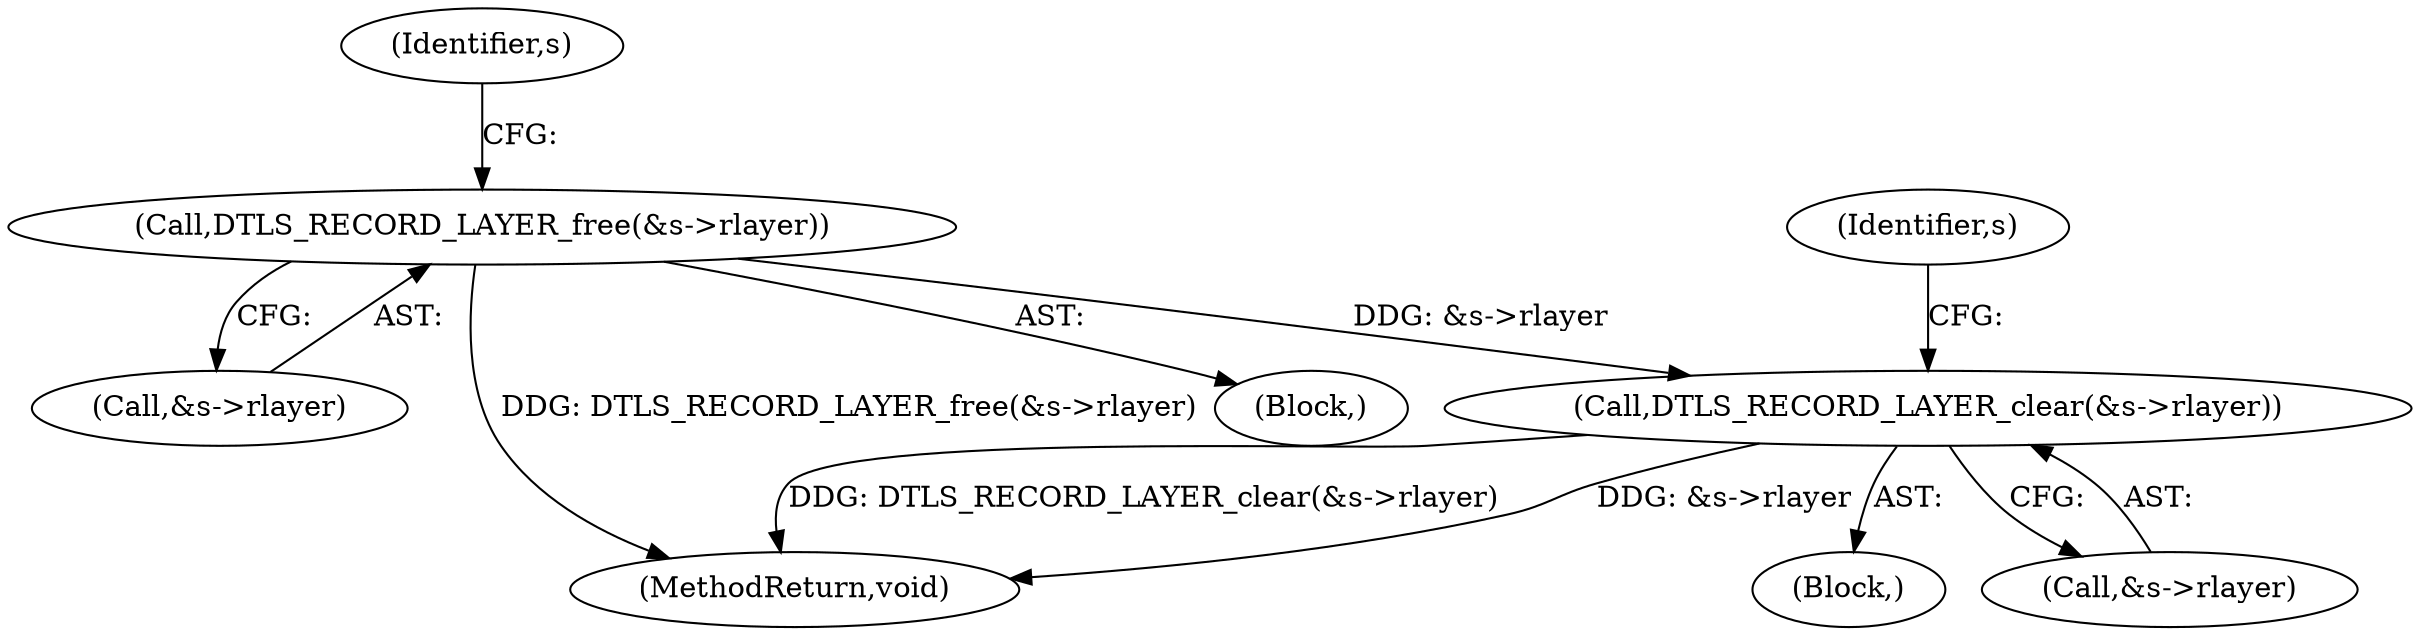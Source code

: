 digraph "0_openssl_f5c7f5dfbaf0d2f7d946d0fe86f08e6bcb36ed0d_0@pointer" {
"1000131" [label="(Call,DTLS_RECORD_LAYER_clear(&s->rlayer))"];
"1000121" [label="(Call,DTLS_RECORD_LAYER_free(&s->rlayer))"];
"1000122" [label="(Call,&s->rlayer)"];
"1000131" [label="(Call,DTLS_RECORD_LAYER_clear(&s->rlayer))"];
"1000714" [label="(MethodReturn,void)"];
"1000134" [label="(Identifier,s)"];
"1000121" [label="(Call,DTLS_RECORD_LAYER_free(&s->rlayer))"];
"1000120" [label="(Block,)"];
"1000138" [label="(Identifier,s)"];
"1000126" [label="(Block,)"];
"1000132" [label="(Call,&s->rlayer)"];
"1000131" -> "1000126"  [label="AST: "];
"1000131" -> "1000132"  [label="CFG: "];
"1000132" -> "1000131"  [label="AST: "];
"1000138" -> "1000131"  [label="CFG: "];
"1000131" -> "1000714"  [label="DDG: &s->rlayer"];
"1000131" -> "1000714"  [label="DDG: DTLS_RECORD_LAYER_clear(&s->rlayer)"];
"1000121" -> "1000131"  [label="DDG: &s->rlayer"];
"1000121" -> "1000120"  [label="AST: "];
"1000121" -> "1000122"  [label="CFG: "];
"1000122" -> "1000121"  [label="AST: "];
"1000134" -> "1000121"  [label="CFG: "];
"1000121" -> "1000714"  [label="DDG: DTLS_RECORD_LAYER_free(&s->rlayer)"];
}
